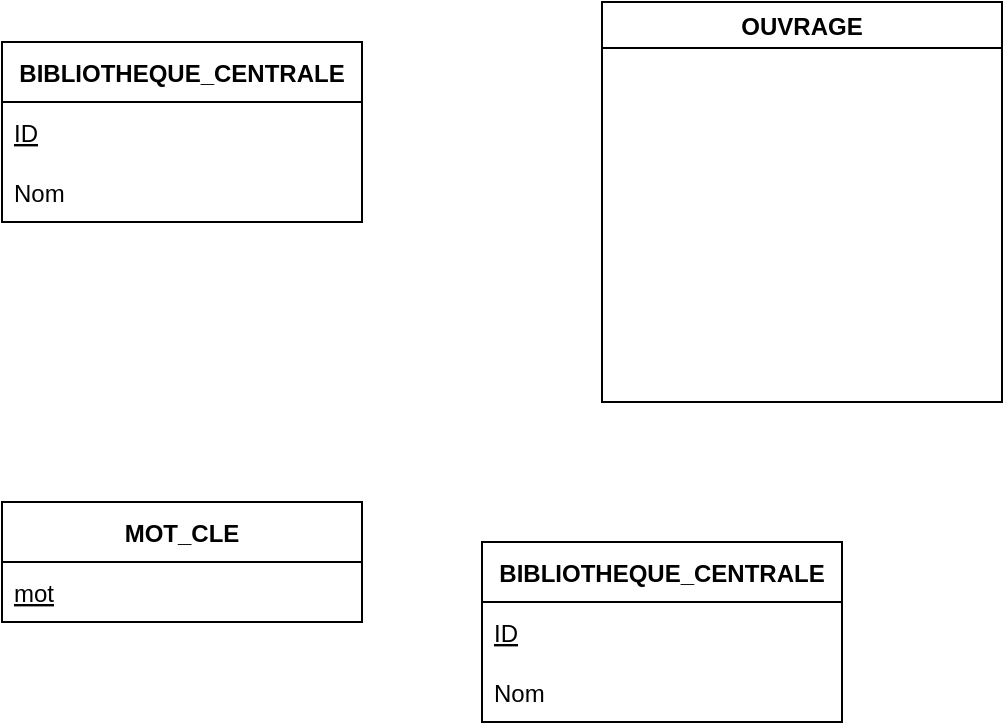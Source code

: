 <mxfile version="18.0.5" type="github">
  <diagram id="zpOUXv7veA4DBRBq1obv" name="Page-1">
    <mxGraphModel dx="944" dy="455" grid="1" gridSize="10" guides="1" tooltips="1" connect="1" arrows="1" fold="1" page="1" pageScale="1" pageWidth="827" pageHeight="1169" math="0" shadow="0">
      <root>
        <mxCell id="0" />
        <mxCell id="1" parent="0" />
        <mxCell id="v1ncO_xghCPxQYF_cH6F-3" value="OUVRAGE" style="swimlane;" vertex="1" parent="1">
          <mxGeometry x="360" y="40" width="200" height="200" as="geometry" />
        </mxCell>
        <mxCell id="v1ncO_xghCPxQYF_cH6F-7" value="BIBLIOTHEQUE_CENTRALE" style="swimlane;fontStyle=1;childLayout=stackLayout;horizontal=1;startSize=30;horizontalStack=0;resizeParent=1;resizeParentMax=0;resizeLast=0;collapsible=1;marginBottom=0;" vertex="1" parent="1">
          <mxGeometry x="300" y="310" width="180" height="90" as="geometry" />
        </mxCell>
        <mxCell id="v1ncO_xghCPxQYF_cH6F-8" value="ID" style="text;strokeColor=none;fillColor=none;align=left;verticalAlign=middle;spacingLeft=4;spacingRight=4;overflow=hidden;points=[[0,0.5],[1,0.5]];portConstraint=eastwest;rotatable=0;fontStyle=4" vertex="1" parent="v1ncO_xghCPxQYF_cH6F-7">
          <mxGeometry y="30" width="180" height="30" as="geometry" />
        </mxCell>
        <mxCell id="v1ncO_xghCPxQYF_cH6F-9" value="Nom" style="text;strokeColor=none;fillColor=none;align=left;verticalAlign=middle;spacingLeft=4;spacingRight=4;overflow=hidden;points=[[0,0.5],[1,0.5]];portConstraint=eastwest;rotatable=0;" vertex="1" parent="v1ncO_xghCPxQYF_cH6F-7">
          <mxGeometry y="60" width="180" height="30" as="geometry" />
        </mxCell>
        <mxCell id="v1ncO_xghCPxQYF_cH6F-11" value="MOT_CLE" style="swimlane;fontStyle=1;childLayout=stackLayout;horizontal=1;startSize=30;horizontalStack=0;resizeParent=1;resizeParentMax=0;resizeLast=0;collapsible=1;marginBottom=0;" vertex="1" parent="1">
          <mxGeometry x="60" y="290" width="180" height="60" as="geometry" />
        </mxCell>
        <mxCell id="v1ncO_xghCPxQYF_cH6F-12" value="mot" style="text;strokeColor=none;fillColor=none;align=left;verticalAlign=middle;spacingLeft=4;spacingRight=4;overflow=hidden;points=[[0,0.5],[1,0.5]];portConstraint=eastwest;rotatable=0;fontStyle=4" vertex="1" parent="v1ncO_xghCPxQYF_cH6F-11">
          <mxGeometry y="30" width="180" height="30" as="geometry" />
        </mxCell>
        <mxCell id="v1ncO_xghCPxQYF_cH6F-14" value="BIBLIOTHEQUE_CENTRALE" style="swimlane;fontStyle=1;childLayout=stackLayout;horizontal=1;startSize=30;horizontalStack=0;resizeParent=1;resizeParentMax=0;resizeLast=0;collapsible=1;marginBottom=0;" vertex="1" parent="1">
          <mxGeometry x="60" y="60" width="180" height="90" as="geometry" />
        </mxCell>
        <mxCell id="v1ncO_xghCPxQYF_cH6F-15" value="ID" style="text;strokeColor=none;fillColor=none;align=left;verticalAlign=middle;spacingLeft=4;spacingRight=4;overflow=hidden;points=[[0,0.5],[1,0.5]];portConstraint=eastwest;rotatable=0;fontStyle=4" vertex="1" parent="v1ncO_xghCPxQYF_cH6F-14">
          <mxGeometry y="30" width="180" height="30" as="geometry" />
        </mxCell>
        <mxCell id="v1ncO_xghCPxQYF_cH6F-16" value="Nom" style="text;strokeColor=none;fillColor=none;align=left;verticalAlign=middle;spacingLeft=4;spacingRight=4;overflow=hidden;points=[[0,0.5],[1,0.5]];portConstraint=eastwest;rotatable=0;" vertex="1" parent="v1ncO_xghCPxQYF_cH6F-14">
          <mxGeometry y="60" width="180" height="30" as="geometry" />
        </mxCell>
      </root>
    </mxGraphModel>
  </diagram>
</mxfile>
